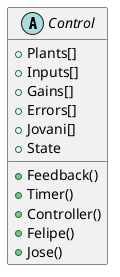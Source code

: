 @startuml

abstract Control{

    +Plants[]
    +Inputs[]
    +Gains[]
    +Errors[]
    +Jovani[]
    +State
    +Feedback() 
    +Timer()
    +Controller()
    +Felipe()   
    +Jose()
    
}




@enduml